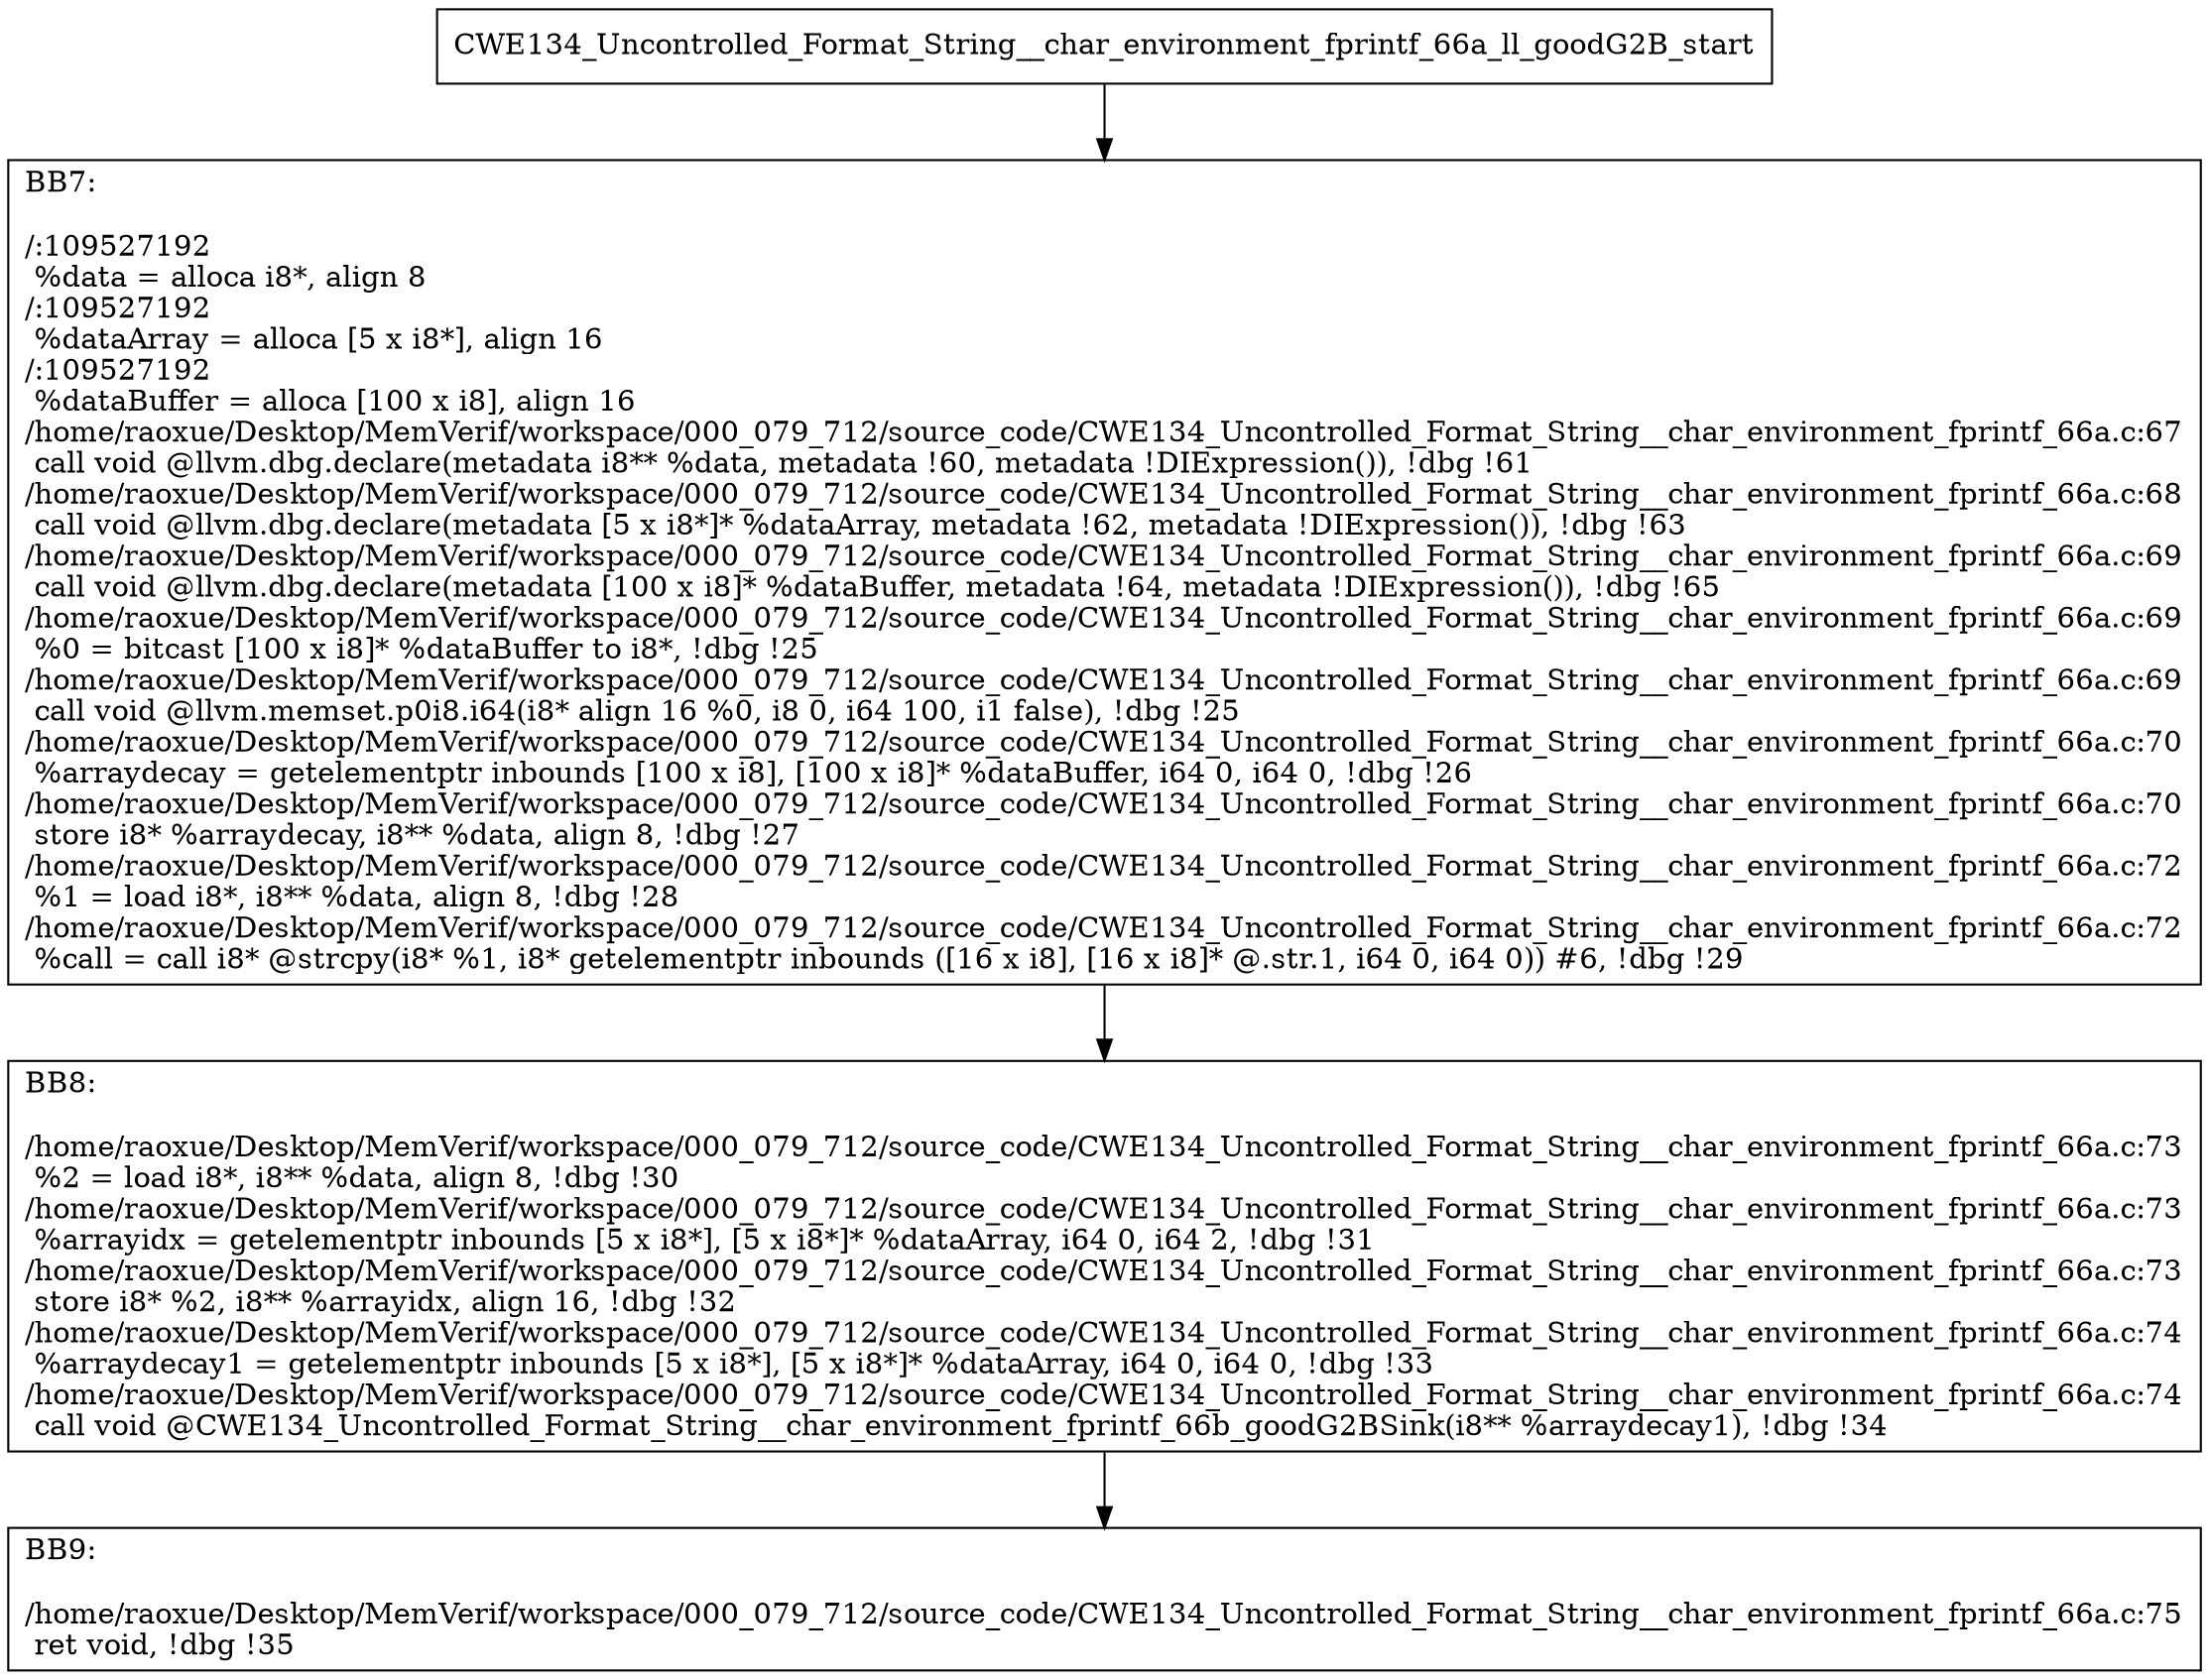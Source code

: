 digraph "CFG for'CWE134_Uncontrolled_Format_String__char_environment_fprintf_66a_ll_goodG2B' function" {
	BBCWE134_Uncontrolled_Format_String__char_environment_fprintf_66a_ll_goodG2B_start[shape=record,label="{CWE134_Uncontrolled_Format_String__char_environment_fprintf_66a_ll_goodG2B_start}"];
	BBCWE134_Uncontrolled_Format_String__char_environment_fprintf_66a_ll_goodG2B_start-> CWE134_Uncontrolled_Format_String__char_environment_fprintf_66a_ll_goodG2BBB7;
	CWE134_Uncontrolled_Format_String__char_environment_fprintf_66a_ll_goodG2BBB7 [shape=record, label="{BB7:\l\l/:109527192\l
  %data = alloca i8*, align 8\l
/:109527192\l
  %dataArray = alloca [5 x i8*], align 16\l
/:109527192\l
  %dataBuffer = alloca [100 x i8], align 16\l
/home/raoxue/Desktop/MemVerif/workspace/000_079_712/source_code/CWE134_Uncontrolled_Format_String__char_environment_fprintf_66a.c:67\l
  call void @llvm.dbg.declare(metadata i8** %data, metadata !60, metadata !DIExpression()), !dbg !61\l
/home/raoxue/Desktop/MemVerif/workspace/000_079_712/source_code/CWE134_Uncontrolled_Format_String__char_environment_fprintf_66a.c:68\l
  call void @llvm.dbg.declare(metadata [5 x i8*]* %dataArray, metadata !62, metadata !DIExpression()), !dbg !63\l
/home/raoxue/Desktop/MemVerif/workspace/000_079_712/source_code/CWE134_Uncontrolled_Format_String__char_environment_fprintf_66a.c:69\l
  call void @llvm.dbg.declare(metadata [100 x i8]* %dataBuffer, metadata !64, metadata !DIExpression()), !dbg !65\l
/home/raoxue/Desktop/MemVerif/workspace/000_079_712/source_code/CWE134_Uncontrolled_Format_String__char_environment_fprintf_66a.c:69\l
  %0 = bitcast [100 x i8]* %dataBuffer to i8*, !dbg !25\l
/home/raoxue/Desktop/MemVerif/workspace/000_079_712/source_code/CWE134_Uncontrolled_Format_String__char_environment_fprintf_66a.c:69\l
  call void @llvm.memset.p0i8.i64(i8* align 16 %0, i8 0, i64 100, i1 false), !dbg !25\l
/home/raoxue/Desktop/MemVerif/workspace/000_079_712/source_code/CWE134_Uncontrolled_Format_String__char_environment_fprintf_66a.c:70\l
  %arraydecay = getelementptr inbounds [100 x i8], [100 x i8]* %dataBuffer, i64 0, i64 0, !dbg !26\l
/home/raoxue/Desktop/MemVerif/workspace/000_079_712/source_code/CWE134_Uncontrolled_Format_String__char_environment_fprintf_66a.c:70\l
  store i8* %arraydecay, i8** %data, align 8, !dbg !27\l
/home/raoxue/Desktop/MemVerif/workspace/000_079_712/source_code/CWE134_Uncontrolled_Format_String__char_environment_fprintf_66a.c:72\l
  %1 = load i8*, i8** %data, align 8, !dbg !28\l
/home/raoxue/Desktop/MemVerif/workspace/000_079_712/source_code/CWE134_Uncontrolled_Format_String__char_environment_fprintf_66a.c:72\l
  %call = call i8* @strcpy(i8* %1, i8* getelementptr inbounds ([16 x i8], [16 x i8]* @.str.1, i64 0, i64 0)) #6, !dbg !29\l
}"];
	CWE134_Uncontrolled_Format_String__char_environment_fprintf_66a_ll_goodG2BBB7-> CWE134_Uncontrolled_Format_String__char_environment_fprintf_66a_ll_goodG2BBB8;
	CWE134_Uncontrolled_Format_String__char_environment_fprintf_66a_ll_goodG2BBB8 [shape=record, label="{BB8:\l\l/home/raoxue/Desktop/MemVerif/workspace/000_079_712/source_code/CWE134_Uncontrolled_Format_String__char_environment_fprintf_66a.c:73\l
  %2 = load i8*, i8** %data, align 8, !dbg !30\l
/home/raoxue/Desktop/MemVerif/workspace/000_079_712/source_code/CWE134_Uncontrolled_Format_String__char_environment_fprintf_66a.c:73\l
  %arrayidx = getelementptr inbounds [5 x i8*], [5 x i8*]* %dataArray, i64 0, i64 2, !dbg !31\l
/home/raoxue/Desktop/MemVerif/workspace/000_079_712/source_code/CWE134_Uncontrolled_Format_String__char_environment_fprintf_66a.c:73\l
  store i8* %2, i8** %arrayidx, align 16, !dbg !32\l
/home/raoxue/Desktop/MemVerif/workspace/000_079_712/source_code/CWE134_Uncontrolled_Format_String__char_environment_fprintf_66a.c:74\l
  %arraydecay1 = getelementptr inbounds [5 x i8*], [5 x i8*]* %dataArray, i64 0, i64 0, !dbg !33\l
/home/raoxue/Desktop/MemVerif/workspace/000_079_712/source_code/CWE134_Uncontrolled_Format_String__char_environment_fprintf_66a.c:74\l
  call void @CWE134_Uncontrolled_Format_String__char_environment_fprintf_66b_goodG2BSink(i8** %arraydecay1), !dbg !34\l
}"];
	CWE134_Uncontrolled_Format_String__char_environment_fprintf_66a_ll_goodG2BBB8-> CWE134_Uncontrolled_Format_String__char_environment_fprintf_66a_ll_goodG2BBB9;
	CWE134_Uncontrolled_Format_String__char_environment_fprintf_66a_ll_goodG2BBB9 [shape=record, label="{BB9:\l\l/home/raoxue/Desktop/MemVerif/workspace/000_079_712/source_code/CWE134_Uncontrolled_Format_String__char_environment_fprintf_66a.c:75\l
  ret void, !dbg !35\l
}"];
}
